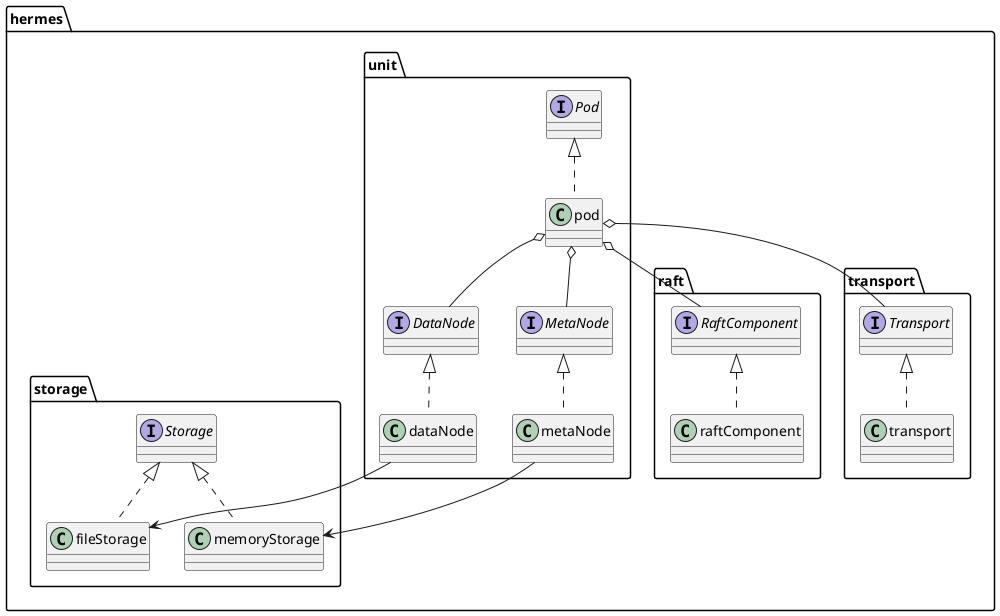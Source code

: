 @startuml

package hermes{

    package raft{
        interface RaftComponent
        class raftComponent

        RaftComponent <|.. raftComponent
    }

    package unit{

        interface Pod
        class pod
        interface DataNode
        class dataNode
        interface MetaNode
        class metaNode


        Pod <|.. pod
        MetaNode <|.. metaNode
        DataNode <|.. dataNode


        pod o-- MetaNode
        pod o-- DataNode
        pod o-- RaftComponent




    }

    package transport{
        interface Transport
        class transport
        Transport <|.. transport
    }




    package storage{
        interface Storage
        class memoryStorage
        class fileStorage

        Storage <|.. memoryStorage
        Storage <|.. fileStorage
    }

    pod o-- Transport
    metaNode --> memoryStorage
    dataNode --> fileStorage

}
@enduml